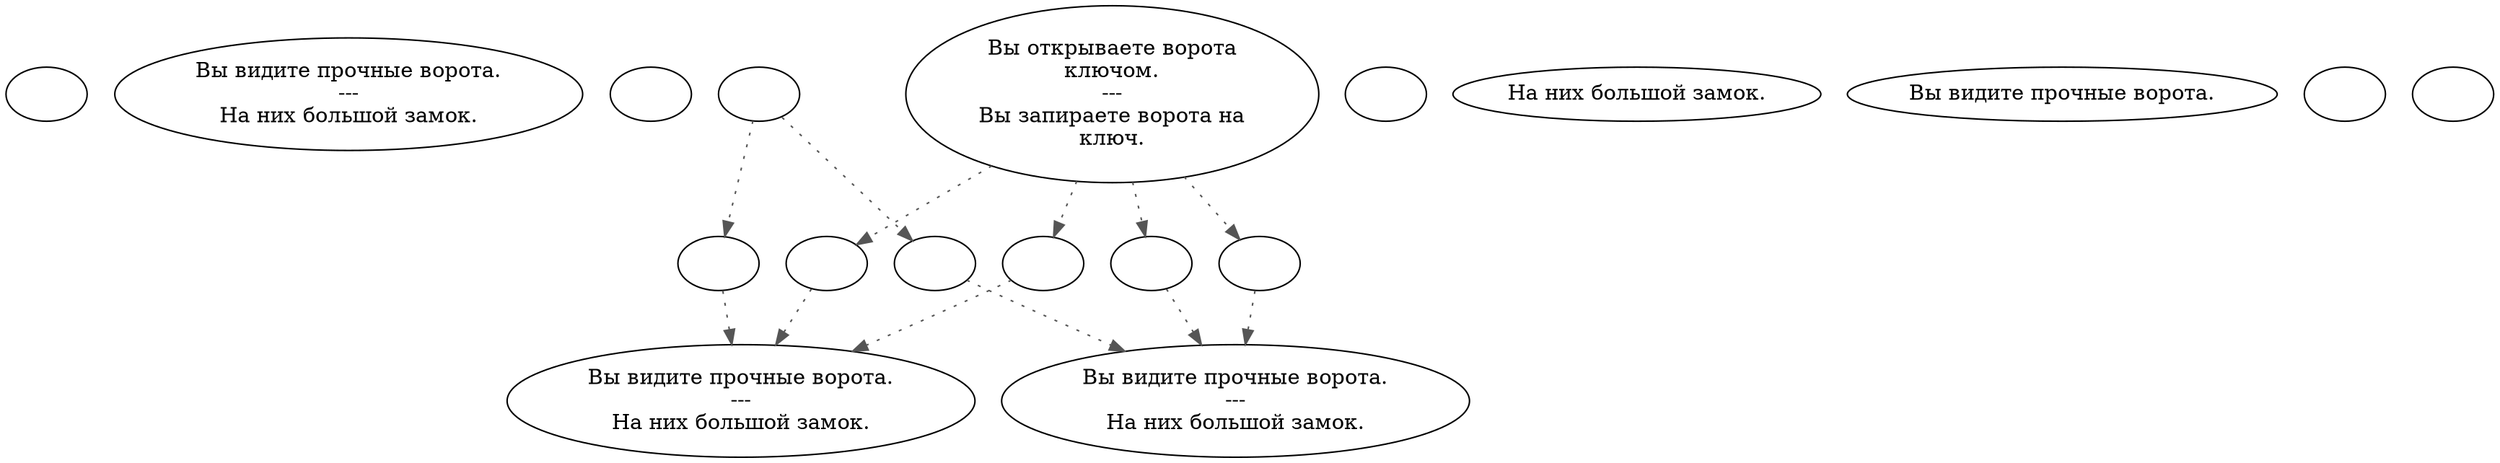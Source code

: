 digraph slvco3 {
  "start" [style=filled       fillcolor="#FFFFFF"       color="#000000"]
  "start" [label=""]
  "use_p_proc" [style=filled       fillcolor="#FFFFFF"       color="#000000"]
  "use_p_proc" [label="Вы видите прочные ворота.\n---\nНа них большой замок."]
  "destroy_p_proc" [style=filled       fillcolor="#FFFFFF"       color="#000000"]
  "destroy_p_proc" [label=""]
  "Unlock_Lock" [style=filled       fillcolor="#FFFFFF"       color="#000000"]
  "Unlock_Lock" -> "Lockpick_Door" [style=dotted color="#555555"]
  "Unlock_Lock" [label=""]
  "Lockpick_Lock" [style=filled       fillcolor="#FFFFFF"       color="#000000"]
  "Lockpick_Lock" -> "Lockpick_Door" [style=dotted color="#555555"]
  "Lockpick_Lock" [label=""]
  "Lockpick_Door" [style=filled       fillcolor="#FFFFFF"       color="#000000"]
  "Lockpick_Door" [label="Вы видите прочные ворота.\n---\nНа них большой замок."]
  "Lock_Door" [style=filled       fillcolor="#FFFFFF"       color="#000000"]
  "Lock_Door" [label="Вы видите прочные ворота.\n---\nНа них большой замок."]
  "Set_Lock" [style=filled       fillcolor="#FFFFFF"       color="#000000"]
  "Set_Lock" -> "Lock_Door" [style=dotted color="#555555"]
  "Set_Lock" [label=""]
  "Set_Lockpick_Lock" [style=filled       fillcolor="#FFFFFF"       color="#000000"]
  "Set_Lockpick_Lock" -> "Lock_Door" [style=dotted color="#555555"]
  "Set_Lockpick_Lock" [label=""]
  "Super_Lockpick_Lock" [style=filled       fillcolor="#FFFFFF"       color="#000000"]
  "Super_Lockpick_Lock" -> "Lockpick_Door" [style=dotted color="#555555"]
  "Super_Lockpick_Lock" [label=""]
  "Super_Set_Lockpick_Lock" [style=filled       fillcolor="#FFFFFF"       color="#000000"]
  "Super_Set_Lockpick_Lock" -> "Lock_Door" [style=dotted color="#555555"]
  "Super_Set_Lockpick_Lock" [label=""]
  "map_enter_p_proc" [style=filled       fillcolor="#FFFFFF"       color="#000000"]
  "map_enter_p_proc" [label=""]
  "description_p_proc" [style=filled       fillcolor="#FFFFFF"       color="#000000"]
  "description_p_proc" [label="На них большой замок."]
  "look_at_p_proc" [style=filled       fillcolor="#FFFFFF"       color="#000000"]
  "look_at_p_proc" [label="Вы видите прочные ворота."]
  "timed_event_p_proc" [style=filled       fillcolor="#FFFFFF"       color="#000000"]
  "timed_event_p_proc" [label=""]
  "map_update_p_proc" [style=filled       fillcolor="#FFFFFF"       color="#000000"]
  "map_update_p_proc" [label=""]
  "use_skill_on_p_proc" [style=filled       fillcolor="#FFFFFF"       color="#000000"]
  "use_skill_on_p_proc" -> "Unlock_Lock" [style=dotted color="#555555"]
  "use_skill_on_p_proc" -> "Set_Lock" [style=dotted color="#555555"]
  "use_skill_on_p_proc" [label=""]
  "use_obj_on_p_proc" [style=filled       fillcolor="#FFFFFF"       color="#000000"]
  "use_obj_on_p_proc" -> "Lockpick_Lock" [style=dotted color="#555555"]
  "use_obj_on_p_proc" -> "Set_Lockpick_Lock" [style=dotted color="#555555"]
  "use_obj_on_p_proc" -> "Super_Lockpick_Lock" [style=dotted color="#555555"]
  "use_obj_on_p_proc" -> "Super_Set_Lockpick_Lock" [style=dotted color="#555555"]
  "use_obj_on_p_proc" [label="Вы открываете ворота\nключом.\n---\nВы запираете ворота на\nключ."]
}